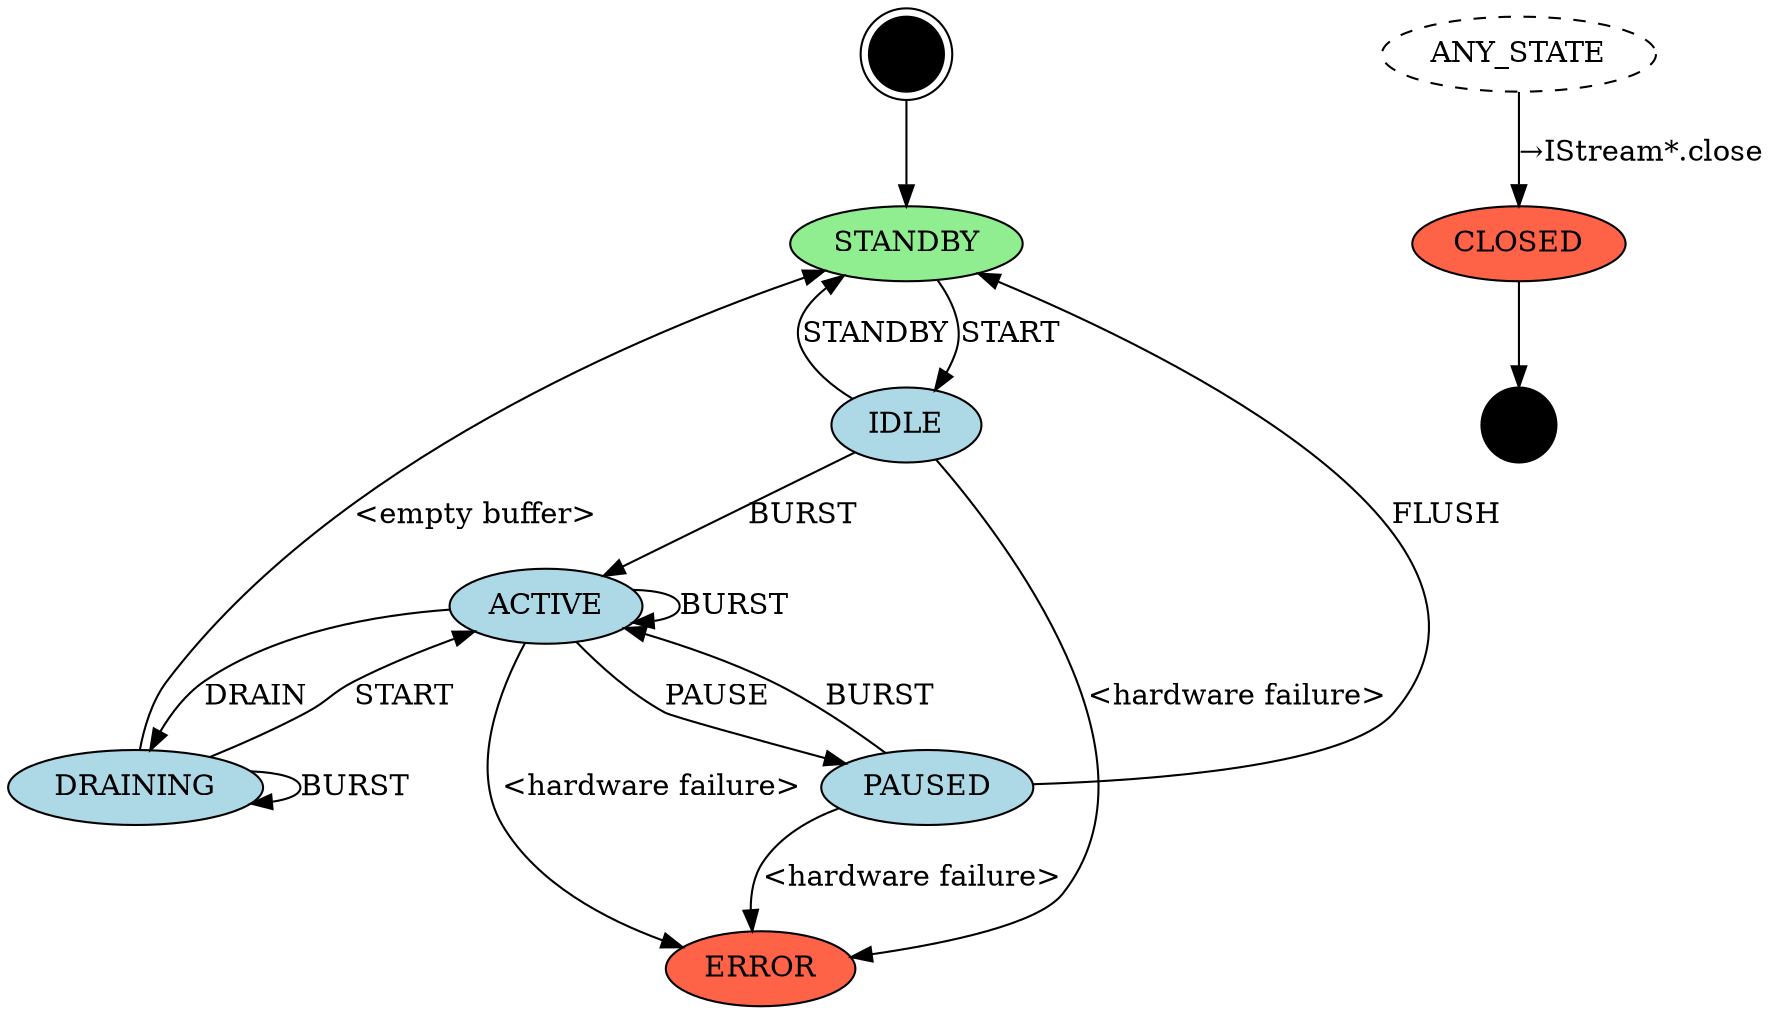 // Copyright (C) 2022 The Android Open Source Project
//
// Licensed under the Apache License, Version 2.0 (the "License");
// you may not use this file except in compliance with the License.
// You may obtain a copy of the License at
//
//      http://www.apache.org/licenses/LICENSE-2.0
//
// Unless required by applicable law or agreed to in writing, software
// distributed under the License is distributed on an "AS IS" BASIS,
// WITHOUT WARRANTIES OR CONDITIONS OF ANY KIND, either express or implied.
// See the License for the specific language governing permissions and
// limitations under the License.

// To render: dot -Tpng stream-in-sm.gv -o stream-in-sm.png
digraph stream_in_state_machine {
    node [shape=doublecircle style=filled fillcolor=black width=0.5] I;
    node [shape=point width=0.5] F;
    node [shape=oval width=1];
    node [fillcolor=lightgreen] STANDBY;  // buffer is empty
    node [fillcolor=tomato] CLOSED;
    node [fillcolor=tomato] ERROR;
    node [style=dashed] ANY_STATE;
    node [fillcolor=lightblue style=filled];
    I -> STANDBY;
    STANDBY -> IDLE [label="START"];    // producer -> active
    IDLE -> STANDBY [label="STANDBY"];  // producer -> passive, buffer is cleared
    IDLE -> ACTIVE [label="BURST"];     // consumer -> active
    ACTIVE -> ACTIVE [label="BURST"];
    ACTIVE -> PAUSED [label="PAUSE"];   // consumer -> passive
    ACTIVE -> DRAINING [label="DRAIN"]; // producer -> passive
    PAUSED -> ACTIVE [label="BURST"];   // consumer -> active
    PAUSED -> STANDBY [label="FLUSH"];  // producer -> passive, buffer is cleared
    DRAINING -> DRAINING [label="BURST"];
    DRAINING -> ACTIVE [label="START"];  // producer -> active
    DRAINING -> STANDBY [label="<empty buffer>"];  // consumer deactivates
    IDLE -> ERROR [label="<hardware failure>"];
    ACTIVE -> ERROR [label="<hardware failure>"];
    PAUSED -> ERROR [label="<hardware failure>"];
    ANY_STATE -> CLOSED [label="→IStream*.close"];
    CLOSED -> F;
}
